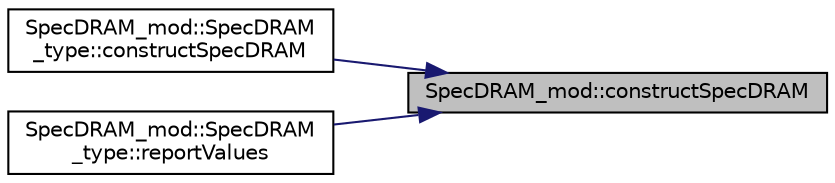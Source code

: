 digraph "SpecDRAM_mod::constructSpecDRAM"
{
 // LATEX_PDF_SIZE
  edge [fontname="Helvetica",fontsize="10",labelfontname="Helvetica",labelfontsize="10"];
  node [fontname="Helvetica",fontsize="10",shape=record];
  rankdir="RL";
  Node1 [label="SpecDRAM_mod::constructSpecDRAM",height=0.2,width=0.4,color="black", fillcolor="grey75", style="filled", fontcolor="black",tooltip=" "];
  Node1 -> Node2 [dir="back",color="midnightblue",fontsize="10",style="solid",fontname="Helvetica"];
  Node2 [label="SpecDRAM_mod::SpecDRAM\l_type::constructSpecDRAM",height=0.2,width=0.4,color="black", fillcolor="white", style="filled",URL="$structSpecDRAM__mod_1_1SpecDRAM__type.html#a43ed3250c1b18ad6945eeb00b1ded5ef",tooltip=" "];
  Node1 -> Node3 [dir="back",color="midnightblue",fontsize="10",style="solid",fontname="Helvetica"];
  Node3 [label="SpecDRAM_mod::SpecDRAM\l_type::reportValues",height=0.2,width=0.4,color="black", fillcolor="white", style="filled",URL="$structSpecDRAM__mod_1_1SpecDRAM__type.html#af3c0c8891cb816b92bf9f16395022faf",tooltip=" "];
}
